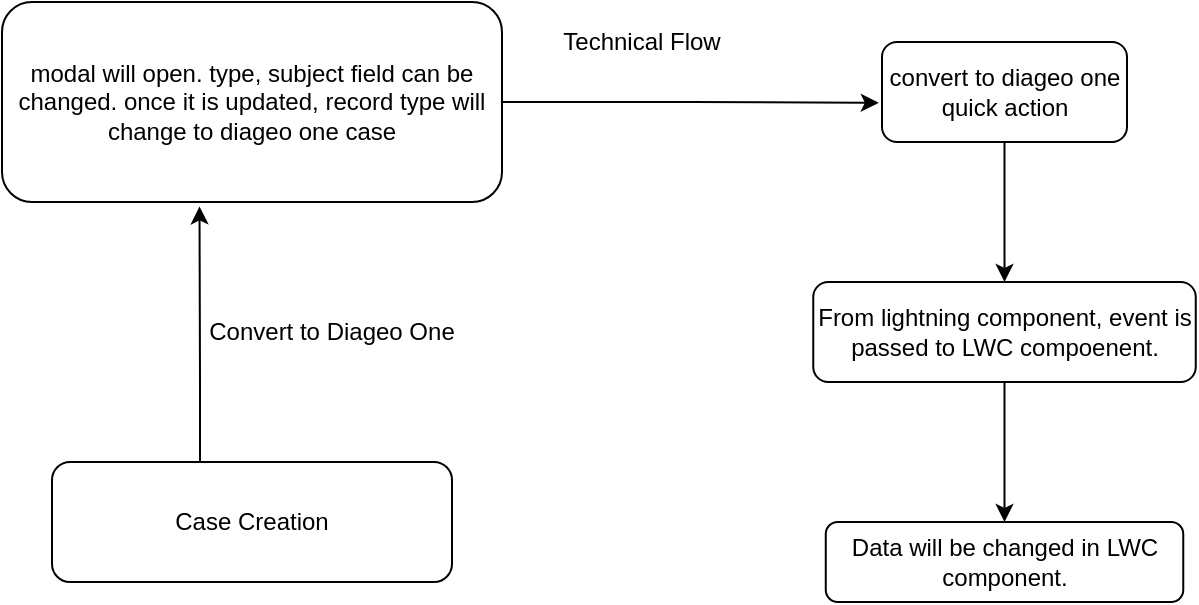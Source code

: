 <mxfile version="15.2.5" type="github">
  <diagram id="MFdtiCiac8Dv_De7q1mj" name="Page-1">
    <mxGraphModel dx="1278" dy="547" grid="1" gridSize="10" guides="1" tooltips="1" connect="1" arrows="1" fold="1" page="1" pageScale="1" pageWidth="850" pageHeight="1100" math="0" shadow="0">
      <root>
        <mxCell id="0" />
        <mxCell id="1" parent="0" />
        <mxCell id="BktoveatB_MbzBk7YbDe-3" style="edgeStyle=orthogonalEdgeStyle;rounded=0;orthogonalLoop=1;jettySize=auto;html=1;entryX=0.395;entryY=1.022;entryDx=0;entryDy=0;entryPerimeter=0;" parent="1" source="BktoveatB_MbzBk7YbDe-1" edge="1" target="BktoveatB_MbzBk7YbDe-2">
          <mxGeometry relative="1" as="geometry">
            <mxPoint x="230" y="540" as="targetPoint" />
            <Array as="points">
              <mxPoint x="179" y="610" />
              <mxPoint x="179" y="610" />
            </Array>
          </mxGeometry>
        </mxCell>
        <mxCell id="BktoveatB_MbzBk7YbDe-1" value="Case Creation" style="rounded=1;whiteSpace=wrap;html=1;" parent="1" vertex="1">
          <mxGeometry x="105" y="650" width="200" height="60" as="geometry" />
        </mxCell>
        <mxCell id="BktoveatB_MbzBk7YbDe-7" style="edgeStyle=orthogonalEdgeStyle;rounded=0;orthogonalLoop=1;jettySize=auto;html=1;entryX=-0.013;entryY=0.608;entryDx=0;entryDy=0;entryPerimeter=0;" parent="1" source="BktoveatB_MbzBk7YbDe-2" target="BktoveatB_MbzBk7YbDe-6" edge="1">
          <mxGeometry relative="1" as="geometry" />
        </mxCell>
        <mxCell id="BktoveatB_MbzBk7YbDe-2" value="modal will open. type, subject field can be changed. once it is updated, record type will change to diageo one case" style="rounded=1;whiteSpace=wrap;html=1;" parent="1" vertex="1">
          <mxGeometry x="80" y="420" width="250" height="100" as="geometry" />
        </mxCell>
        <mxCell id="BktoveatB_MbzBk7YbDe-5" value="Convert to Diageo One" style="text;html=1;strokeColor=none;fillColor=none;align=center;verticalAlign=middle;whiteSpace=wrap;rounded=0;" parent="1" vertex="1">
          <mxGeometry x="160" y="575" width="170" height="20" as="geometry" />
        </mxCell>
        <mxCell id="XbyYOgjjoqc3zit2bnYu-1" style="edgeStyle=orthogonalEdgeStyle;rounded=0;orthogonalLoop=1;jettySize=auto;html=1;entryX=0.5;entryY=0;entryDx=0;entryDy=0;" edge="1" parent="1" source="BktoveatB_MbzBk7YbDe-6" target="BktoveatB_MbzBk7YbDe-9">
          <mxGeometry relative="1" as="geometry" />
        </mxCell>
        <mxCell id="BktoveatB_MbzBk7YbDe-6" value="convert to diageo one quick action" style="rounded=1;whiteSpace=wrap;html=1;" parent="1" vertex="1">
          <mxGeometry x="520" y="440" width="122.5" height="50" as="geometry" />
        </mxCell>
        <mxCell id="BktoveatB_MbzBk7YbDe-8" value="Technical Flow" style="text;html=1;strokeColor=none;fillColor=none;align=center;verticalAlign=middle;whiteSpace=wrap;rounded=0;" parent="1" vertex="1">
          <mxGeometry x="350" y="430" width="100" height="20" as="geometry" />
        </mxCell>
        <mxCell id="BktoveatB_MbzBk7YbDe-13" style="edgeStyle=orthogonalEdgeStyle;rounded=0;orthogonalLoop=1;jettySize=auto;html=1;entryX=0.5;entryY=0;entryDx=0;entryDy=0;" parent="1" source="BktoveatB_MbzBk7YbDe-9" target="BktoveatB_MbzBk7YbDe-11" edge="1">
          <mxGeometry relative="1" as="geometry" />
        </mxCell>
        <mxCell id="BktoveatB_MbzBk7YbDe-9" value="From lightning component, event is passed to LWC compoenent." style="rounded=1;whiteSpace=wrap;html=1;" parent="1" vertex="1">
          <mxGeometry x="485.63" y="560" width="191.25" height="50" as="geometry" />
        </mxCell>
        <mxCell id="BktoveatB_MbzBk7YbDe-11" value="Data will be changed in LWC component." style="rounded=1;whiteSpace=wrap;html=1;" parent="1" vertex="1">
          <mxGeometry x="491.88" y="680" width="178.75" height="40" as="geometry" />
        </mxCell>
      </root>
    </mxGraphModel>
  </diagram>
</mxfile>
